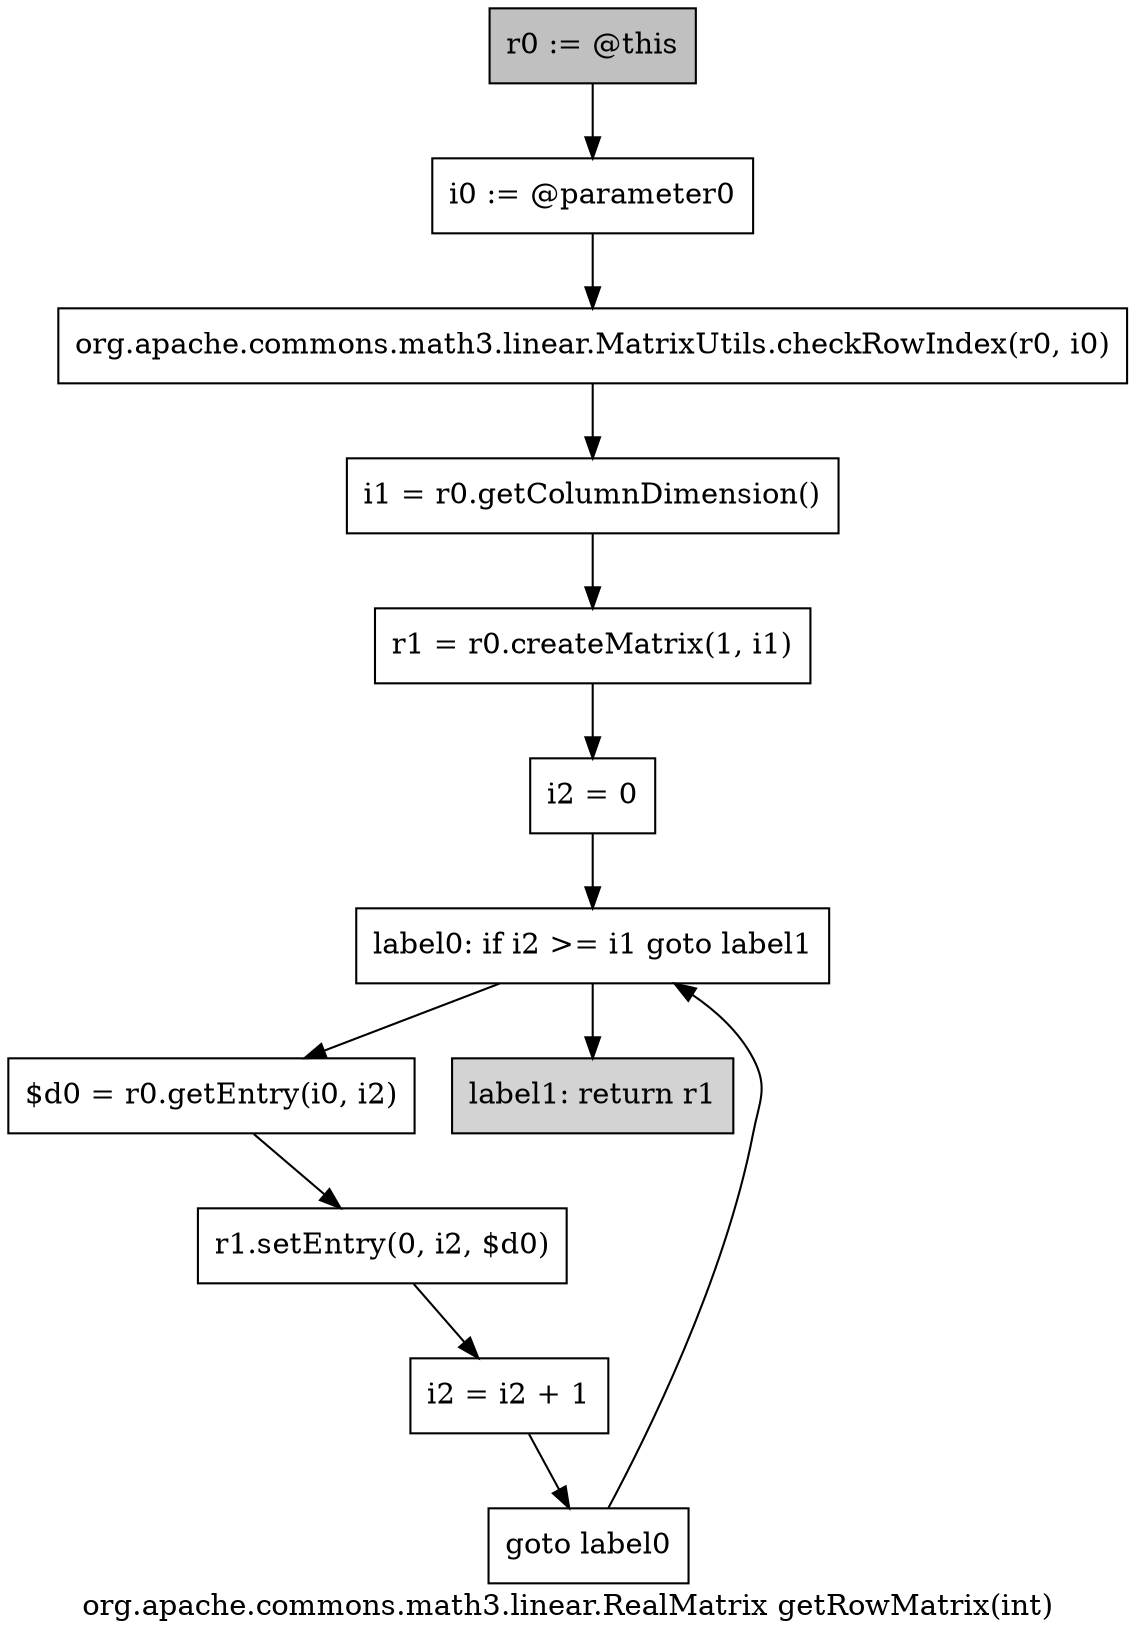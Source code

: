 digraph "org.apache.commons.math3.linear.RealMatrix getRowMatrix(int)" {
    label="org.apache.commons.math3.linear.RealMatrix getRowMatrix(int)";
    node [shape=box];
    "0" [style=filled,fillcolor=gray,label="r0 := @this",];
    "1" [label="i0 := @parameter0",];
    "0"->"1";
    "2" [label="org.apache.commons.math3.linear.MatrixUtils.checkRowIndex(r0, i0)",];
    "1"->"2";
    "3" [label="i1 = r0.getColumnDimension()",];
    "2"->"3";
    "4" [label="r1 = r0.createMatrix(1, i1)",];
    "3"->"4";
    "5" [label="i2 = 0",];
    "4"->"5";
    "6" [label="label0: if i2 >= i1 goto label1",];
    "5"->"6";
    "7" [label="$d0 = r0.getEntry(i0, i2)",];
    "6"->"7";
    "11" [style=filled,fillcolor=lightgray,label="label1: return r1",];
    "6"->"11";
    "8" [label="r1.setEntry(0, i2, $d0)",];
    "7"->"8";
    "9" [label="i2 = i2 + 1",];
    "8"->"9";
    "10" [label="goto label0",];
    "9"->"10";
    "10"->"6";
}
